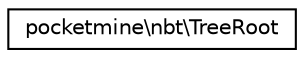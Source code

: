 digraph "Graphical Class Hierarchy"
{
 // INTERACTIVE_SVG=YES
 // LATEX_PDF_SIZE
  edge [fontname="Helvetica",fontsize="10",labelfontname="Helvetica",labelfontsize="10"];
  node [fontname="Helvetica",fontsize="10",shape=record];
  rankdir="LR";
  Node0 [label="pocketmine\\nbt\\TreeRoot",height=0.2,width=0.4,color="black", fillcolor="white", style="filled",URL="$d7/d89/classpocketmine_1_1nbt_1_1_tree_root.html",tooltip=" "];
}
